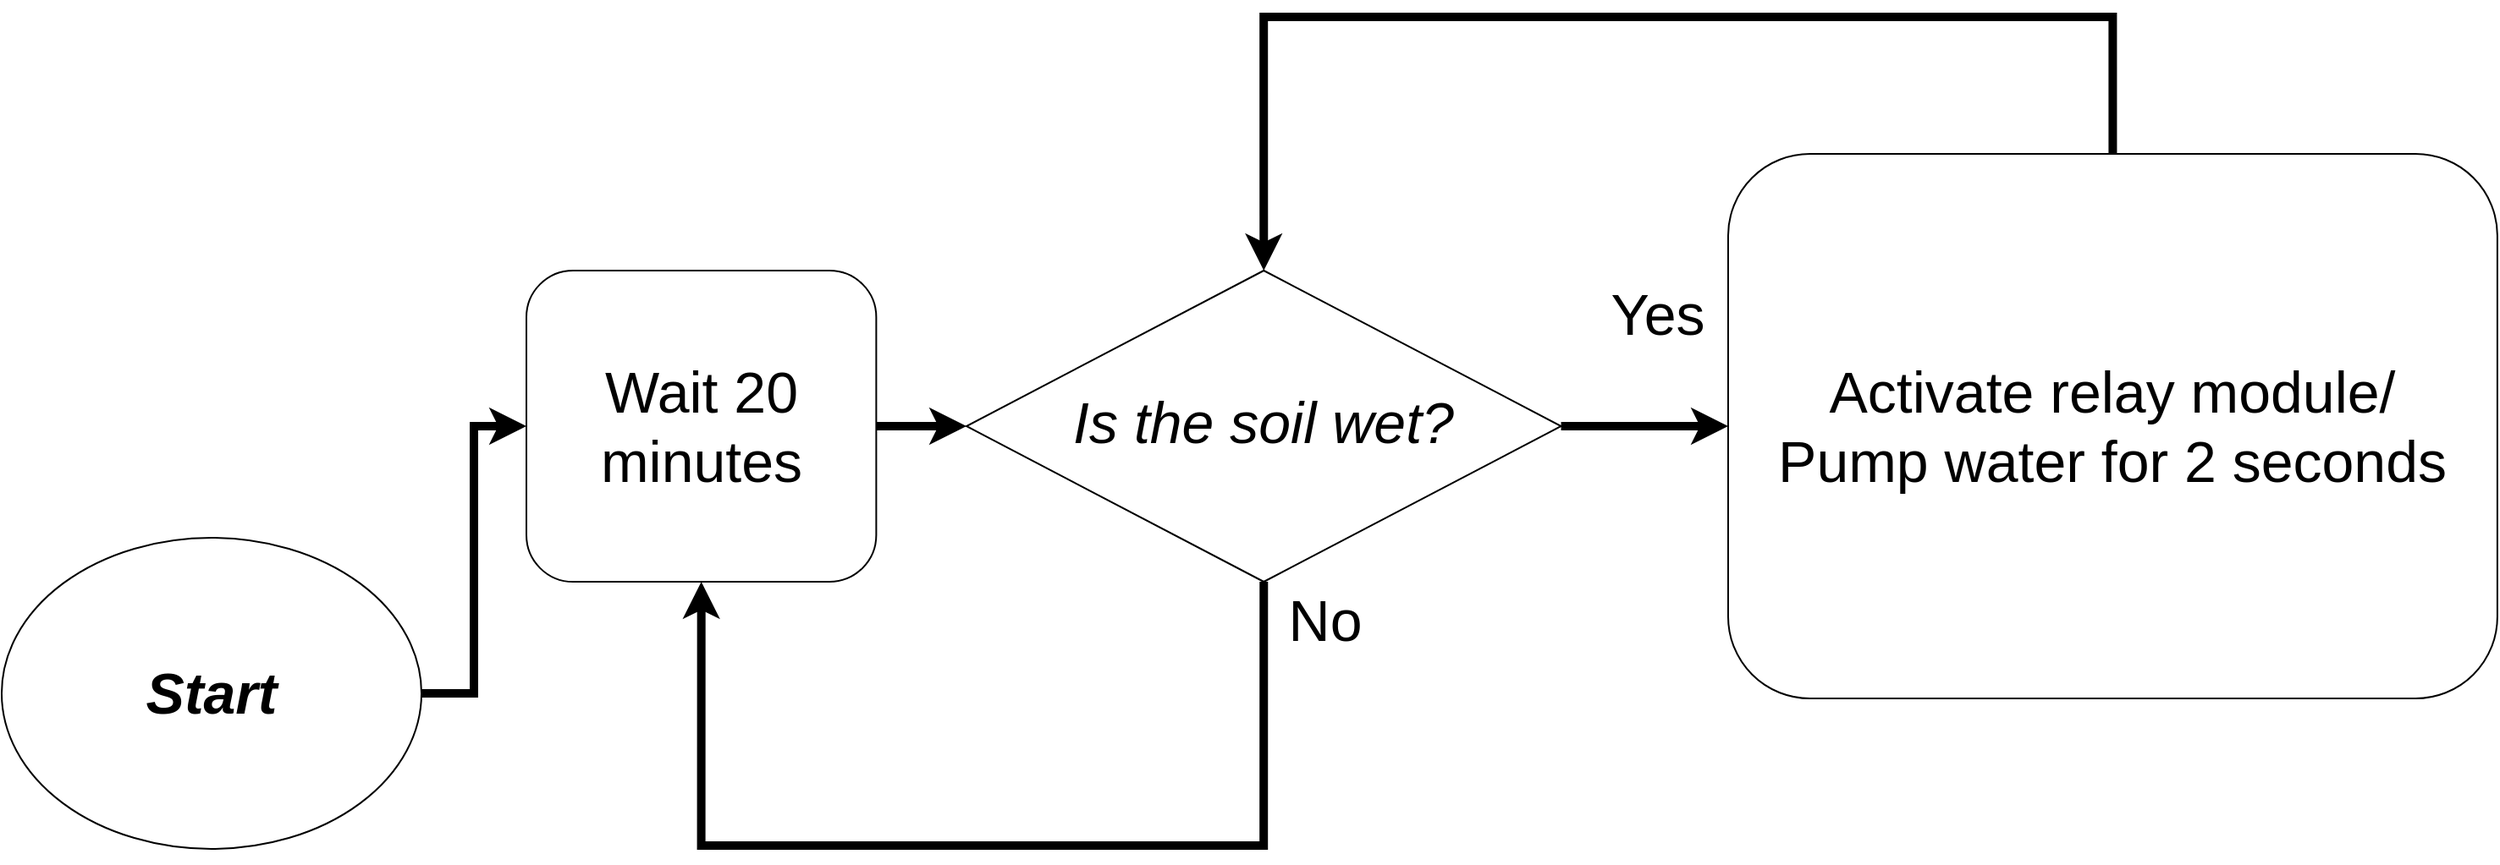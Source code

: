 <mxfile version="14.6.13" type="device"><diagram id="-5HGoVv1elfH9ZEojojD" name="Page-1"><mxGraphModel dx="1810" dy="1610" grid="1" gridSize="10" guides="1" tooltips="1" connect="1" arrows="1" fold="1" page="1" pageScale="1" pageWidth="1600" pageHeight="900" math="0" shadow="0"><root><mxCell id="0"/><mxCell id="1" parent="0"/><mxCell id="TRZA9UaPBYI3qMtF0yOb-13" style="edgeStyle=orthogonalEdgeStyle;rounded=0;orthogonalLoop=1;jettySize=auto;html=1;exitX=1;exitY=0.5;exitDx=0;exitDy=0;entryX=0;entryY=0.5;entryDx=0;entryDy=0;strokeWidth=5;" parent="1" source="TRZA9UaPBYI3qMtF0yOb-1" target="TRZA9UaPBYI3qMtF0yOb-7" edge="1"><mxGeometry relative="1" as="geometry"/></mxCell><mxCell id="TRZA9UaPBYI3qMtF0yOb-14" style="edgeStyle=orthogonalEdgeStyle;rounded=0;orthogonalLoop=1;jettySize=auto;html=1;exitX=0.5;exitY=1;exitDx=0;exitDy=0;entryX=0.5;entryY=1;entryDx=0;entryDy=0;strokeWidth=5;" parent="1" source="TRZA9UaPBYI3qMtF0yOb-1" target="TRZA9UaPBYI3qMtF0yOb-5" edge="1"><mxGeometry relative="1" as="geometry"><Array as="points"><mxPoint x="809" y="642"/><mxPoint x="476" y="642"/></Array></mxGeometry></mxCell><mxCell id="TRZA9UaPBYI3qMtF0yOb-1" value="&lt;font style=&quot;font-size: 34px&quot;&gt;&lt;i&gt;Is the soil wet?&lt;/i&gt;&lt;/font&gt;" style="rhombus;whiteSpace=wrap;html=1;shadow=0;fontFamily=Helvetica;fontSize=12;align=center;strokeWidth=1;spacing=6;spacingTop=-4;" parent="1" vertex="1"><mxGeometry x="633.0" y="302" width="351.287" height="184" as="geometry"/></mxCell><mxCell id="TRZA9UaPBYI3qMtF0yOb-15" style="edgeStyle=orthogonalEdgeStyle;rounded=0;orthogonalLoop=1;jettySize=auto;html=1;exitX=1;exitY=0.5;exitDx=0;exitDy=0;entryX=0;entryY=0.5;entryDx=0;entryDy=0;strokeWidth=5;" parent="1" source="TRZA9UaPBYI3qMtF0yOb-2" target="TRZA9UaPBYI3qMtF0yOb-5" edge="1"><mxGeometry relative="1" as="geometry"/></mxCell><mxCell id="TRZA9UaPBYI3qMtF0yOb-2" value="&lt;font style=&quot;font-size: 34px&quot;&gt;&lt;b&gt;&lt;i&gt;Start&lt;/i&gt;&lt;/b&gt;&lt;/font&gt;" style="ellipse;whiteSpace=wrap;html=1;" parent="1" vertex="1"><mxGeometry x="63" y="460" width="248.004" height="184" as="geometry"/></mxCell><mxCell id="TRZA9UaPBYI3qMtF0yOb-3" value="&lt;font style=&quot;font-size: 34px&quot;&gt;No&lt;/font&gt;" style="text;html=1;strokeColor=none;fillColor=none;align=center;verticalAlign=middle;whiteSpace=wrap;rounded=0;" parent="1" vertex="1"><mxGeometry x="783.0" y="463" width="123.94" height="92" as="geometry"/></mxCell><mxCell id="TRZA9UaPBYI3qMtF0yOb-16" style="edgeStyle=orthogonalEdgeStyle;rounded=0;orthogonalLoop=1;jettySize=auto;html=1;exitX=1;exitY=0.5;exitDx=0;exitDy=0;entryX=0;entryY=0.5;entryDx=0;entryDy=0;strokeWidth=5;" parent="1" source="TRZA9UaPBYI3qMtF0yOb-5" target="TRZA9UaPBYI3qMtF0yOb-1" edge="1"><mxGeometry relative="1" as="geometry"/></mxCell><mxCell id="TRZA9UaPBYI3qMtF0yOb-5" value="&lt;font style=&quot;font-size: 34px&quot;&gt;Wait 20 minutes&lt;/font&gt;" style="rounded=1;whiteSpace=wrap;html=1;fontSize=12;glass=0;strokeWidth=1;shadow=0;" parent="1" vertex="1"><mxGeometry x="372.997" y="302" width="206.691" height="184" as="geometry"/></mxCell><mxCell id="TRZA9UaPBYI3qMtF0yOb-17" style="edgeStyle=orthogonalEdgeStyle;rounded=0;orthogonalLoop=1;jettySize=auto;html=1;exitX=0.5;exitY=0;exitDx=0;exitDy=0;entryX=0.5;entryY=0;entryDx=0;entryDy=0;strokeWidth=5;" parent="1" source="TRZA9UaPBYI3qMtF0yOb-7" target="TRZA9UaPBYI3qMtF0yOb-1" edge="1"><mxGeometry relative="1" as="geometry"><Array as="points"><mxPoint x="1310" y="152"/><mxPoint x="809" y="152"/></Array></mxGeometry></mxCell><mxCell id="TRZA9UaPBYI3qMtF0yOb-7" value="&lt;font style=&quot;font-size: 34px&quot;&gt;Activate relay module/&lt;br&gt;Pump water for 2 seconds&lt;/font&gt;" style="rounded=1;whiteSpace=wrap;html=1;fontSize=12;glass=0;strokeWidth=1;shadow=0;" parent="1" vertex="1"><mxGeometry x="1082.996" y="233" width="454.446" height="322" as="geometry"/></mxCell><mxCell id="TRZA9UaPBYI3qMtF0yOb-9" value="&lt;font style=&quot;font-size: 34px&quot;&gt;Yes&lt;/font&gt;" style="text;html=1;strokeColor=none;fillColor=none;align=center;verticalAlign=middle;whiteSpace=wrap;rounded=0;" parent="1" vertex="1"><mxGeometry x="989.834" y="282" width="103.159" height="92" as="geometry"/></mxCell></root></mxGraphModel></diagram></mxfile>